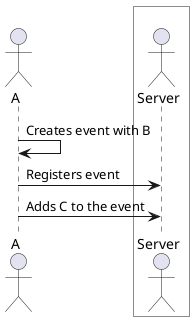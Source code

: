 @startuml

actor A
box " " #White
	actor Server
end box

A -> A : Creates event with B
A -> Server : Registers event
A -> Server: Adds C to the event

@enduml